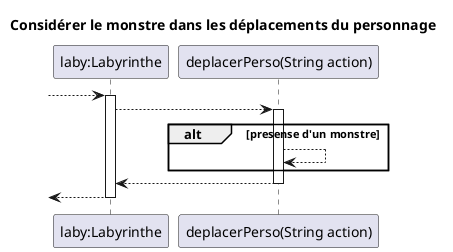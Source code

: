 @startuml

title Considérer le monstre dans les déplacements du personnage
participant "laby:Labyrinthe" as laby
participant "deplacerPerso(String action)" as deplacerPerso
--> laby
activate laby
  laby --> deplacerPerso
    activate deplacerPerso
      alt presense d'un monstre
        deplacerPerso --> deplacerPerso
      end
      laby <-- deplacerPerso
    deactivate deplacerPerso
  <-- laby  
deactivate laby


@enduml